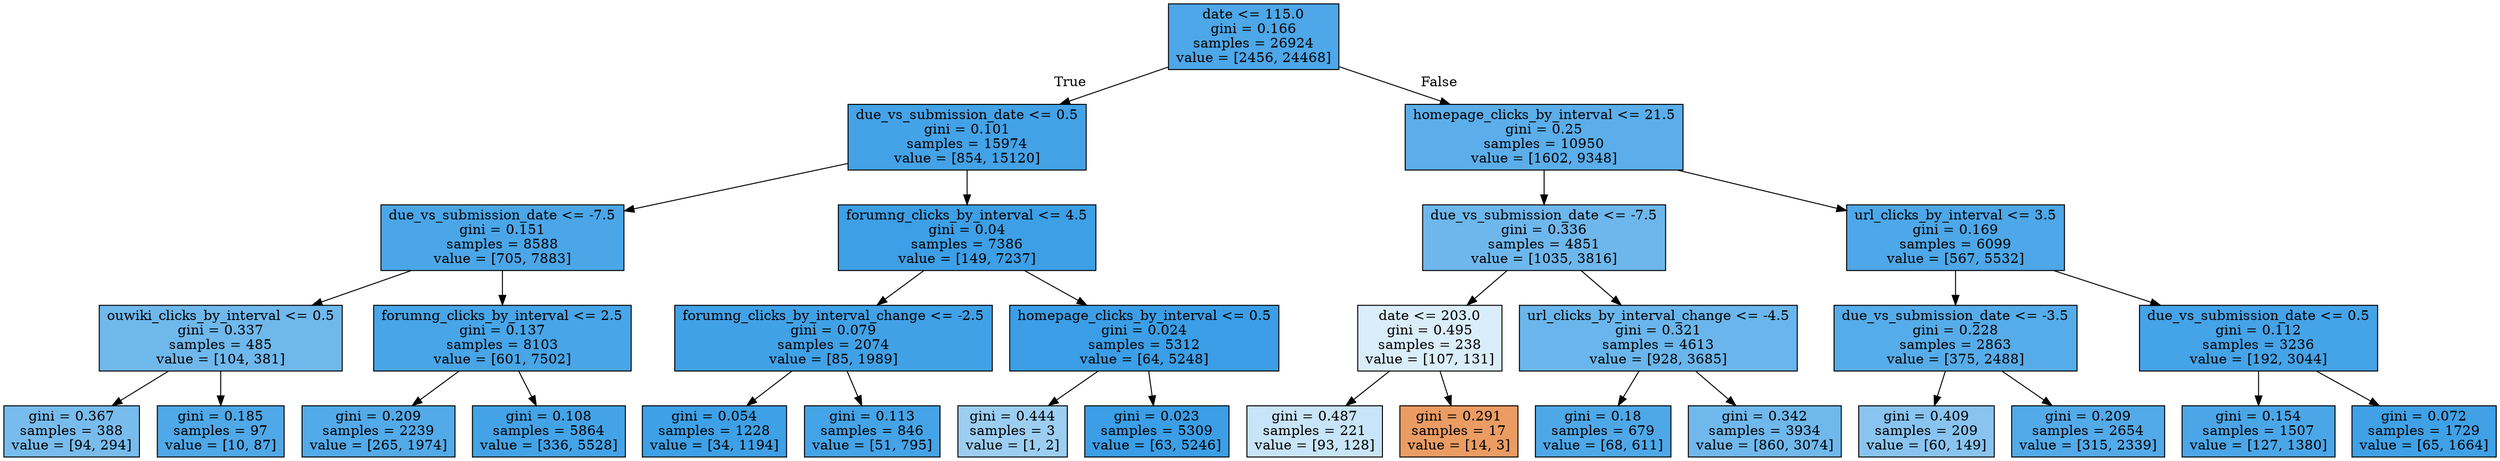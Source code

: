digraph Tree {
node [shape=box, style="filled", color="black"] ;
0 [label="date <= 115.0\ngini = 0.166\nsamples = 26924\nvalue = [2456, 24468]", fillcolor="#399de5e5"] ;
1 [label="due_vs_submission_date <= 0.5\ngini = 0.101\nsamples = 15974\nvalue = [854, 15120]", fillcolor="#399de5f1"] ;
0 -> 1 [labeldistance=2.5, labelangle=45, headlabel="True"] ;
2 [label="due_vs_submission_date <= -7.5\ngini = 0.151\nsamples = 8588\nvalue = [705, 7883]", fillcolor="#399de5e8"] ;
1 -> 2 ;
3 [label="ouwiki_clicks_by_interval <= 0.5\ngini = 0.337\nsamples = 485\nvalue = [104, 381]", fillcolor="#399de5b9"] ;
2 -> 3 ;
4 [label="gini = 0.367\nsamples = 388\nvalue = [94, 294]", fillcolor="#399de5ad"] ;
3 -> 4 ;
5 [label="gini = 0.185\nsamples = 97\nvalue = [10, 87]", fillcolor="#399de5e2"] ;
3 -> 5 ;
6 [label="forumng_clicks_by_interval <= 2.5\ngini = 0.137\nsamples = 8103\nvalue = [601, 7502]", fillcolor="#399de5eb"] ;
2 -> 6 ;
7 [label="gini = 0.209\nsamples = 2239\nvalue = [265, 1974]", fillcolor="#399de5dd"] ;
6 -> 7 ;
8 [label="gini = 0.108\nsamples = 5864\nvalue = [336, 5528]", fillcolor="#399de5f0"] ;
6 -> 8 ;
9 [label="forumng_clicks_by_interval <= 4.5\ngini = 0.04\nsamples = 7386\nvalue = [149, 7237]", fillcolor="#399de5fa"] ;
1 -> 9 ;
10 [label="forumng_clicks_by_interval_change <= -2.5\ngini = 0.079\nsamples = 2074\nvalue = [85, 1989]", fillcolor="#399de5f4"] ;
9 -> 10 ;
11 [label="gini = 0.054\nsamples = 1228\nvalue = [34, 1194]", fillcolor="#399de5f8"] ;
10 -> 11 ;
12 [label="gini = 0.113\nsamples = 846\nvalue = [51, 795]", fillcolor="#399de5ef"] ;
10 -> 12 ;
13 [label="homepage_clicks_by_interval <= 0.5\ngini = 0.024\nsamples = 5312\nvalue = [64, 5248]", fillcolor="#399de5fc"] ;
9 -> 13 ;
14 [label="gini = 0.444\nsamples = 3\nvalue = [1, 2]", fillcolor="#399de57f"] ;
13 -> 14 ;
15 [label="gini = 0.023\nsamples = 5309\nvalue = [63, 5246]", fillcolor="#399de5fc"] ;
13 -> 15 ;
16 [label="homepage_clicks_by_interval <= 21.5\ngini = 0.25\nsamples = 10950\nvalue = [1602, 9348]", fillcolor="#399de5d3"] ;
0 -> 16 [labeldistance=2.5, labelangle=-45, headlabel="False"] ;
17 [label="due_vs_submission_date <= -7.5\ngini = 0.336\nsamples = 4851\nvalue = [1035, 3816]", fillcolor="#399de5ba"] ;
16 -> 17 ;
18 [label="date <= 203.0\ngini = 0.495\nsamples = 238\nvalue = [107, 131]", fillcolor="#399de52f"] ;
17 -> 18 ;
19 [label="gini = 0.487\nsamples = 221\nvalue = [93, 128]", fillcolor="#399de546"] ;
18 -> 19 ;
20 [label="gini = 0.291\nsamples = 17\nvalue = [14, 3]", fillcolor="#e58139c8"] ;
18 -> 20 ;
21 [label="url_clicks_by_interval_change <= -4.5\ngini = 0.321\nsamples = 4613\nvalue = [928, 3685]", fillcolor="#399de5bf"] ;
17 -> 21 ;
22 [label="gini = 0.18\nsamples = 679\nvalue = [68, 611]", fillcolor="#399de5e3"] ;
21 -> 22 ;
23 [label="gini = 0.342\nsamples = 3934\nvalue = [860, 3074]", fillcolor="#399de5b8"] ;
21 -> 23 ;
24 [label="url_clicks_by_interval <= 3.5\ngini = 0.169\nsamples = 6099\nvalue = [567, 5532]", fillcolor="#399de5e5"] ;
16 -> 24 ;
25 [label="due_vs_submission_date <= -3.5\ngini = 0.228\nsamples = 2863\nvalue = [375, 2488]", fillcolor="#399de5d9"] ;
24 -> 25 ;
26 [label="gini = 0.409\nsamples = 209\nvalue = [60, 149]", fillcolor="#399de598"] ;
25 -> 26 ;
27 [label="gini = 0.209\nsamples = 2654\nvalue = [315, 2339]", fillcolor="#399de5dd"] ;
25 -> 27 ;
28 [label="due_vs_submission_date <= 0.5\ngini = 0.112\nsamples = 3236\nvalue = [192, 3044]", fillcolor="#399de5ef"] ;
24 -> 28 ;
29 [label="gini = 0.154\nsamples = 1507\nvalue = [127, 1380]", fillcolor="#399de5e8"] ;
28 -> 29 ;
30 [label="gini = 0.072\nsamples = 1729\nvalue = [65, 1664]", fillcolor="#399de5f5"] ;
28 -> 30 ;
}